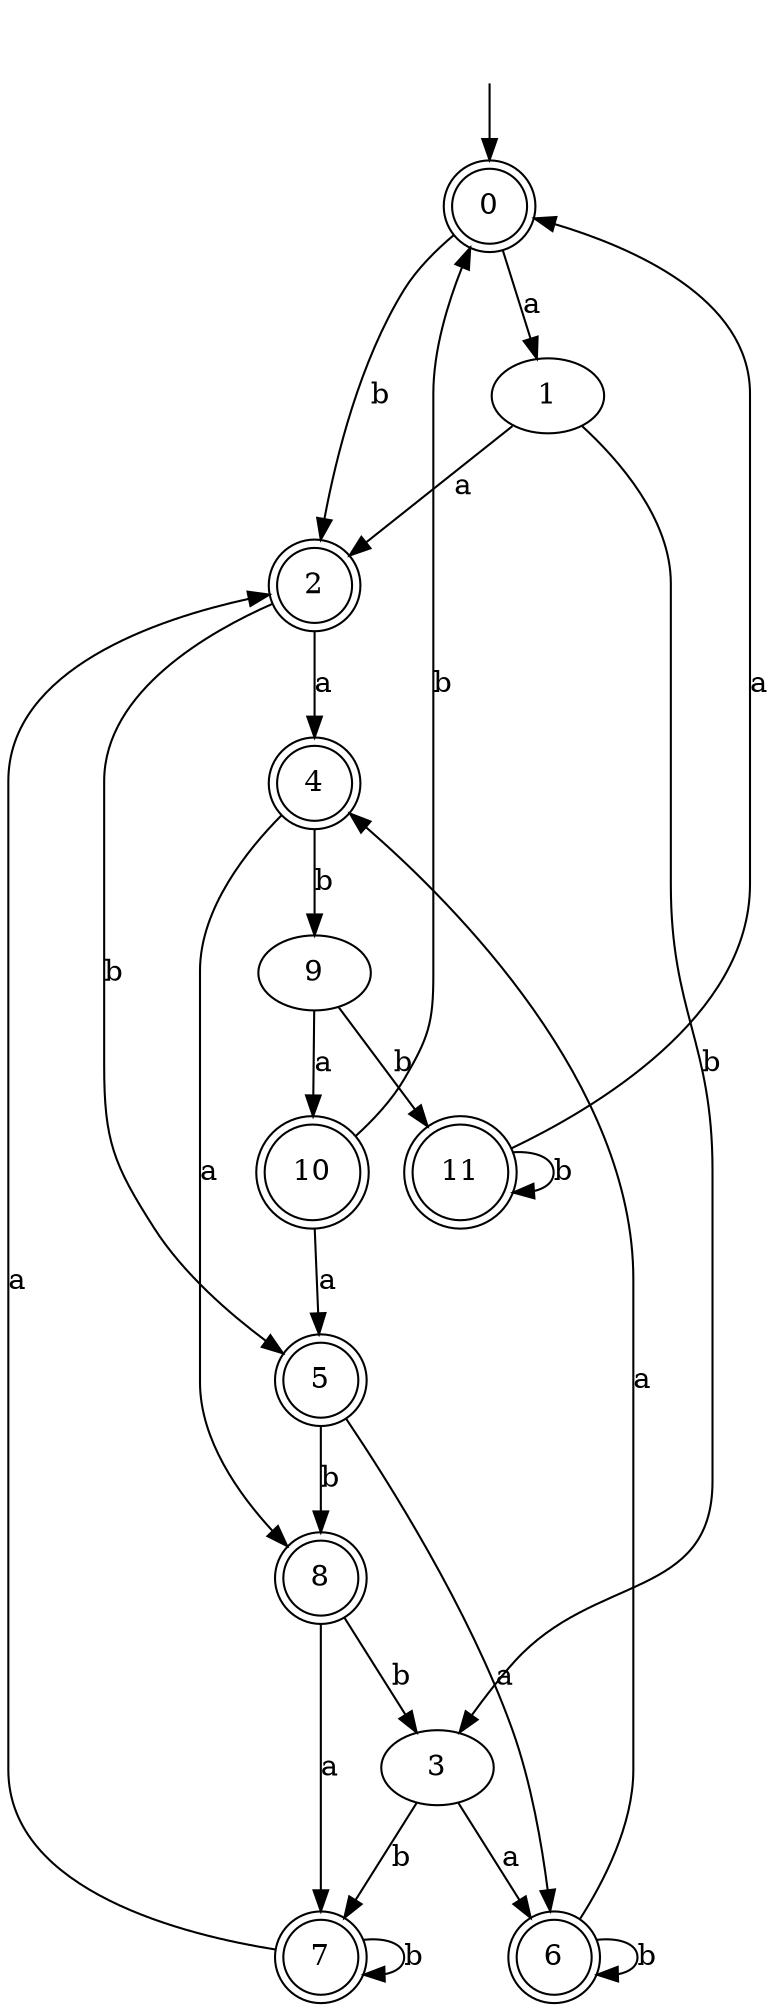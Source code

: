 digraph RandomDFA {
  __start0 [label="", shape=none];
  __start0 -> 0 [label=""];
  0 [shape=circle] [shape=doublecircle]
  0 -> 1 [label="a"]
  0 -> 2 [label="b"]
  1
  1 -> 2 [label="a"]
  1 -> 3 [label="b"]
  2 [shape=doublecircle]
  2 -> 4 [label="a"]
  2 -> 5 [label="b"]
  3
  3 -> 6 [label="a"]
  3 -> 7 [label="b"]
  4 [shape=doublecircle]
  4 -> 8 [label="a"]
  4 -> 9 [label="b"]
  5 [shape=doublecircle]
  5 -> 6 [label="a"]
  5 -> 8 [label="b"]
  6 [shape=doublecircle]
  6 -> 4 [label="a"]
  6 -> 6 [label="b"]
  7 [shape=doublecircle]
  7 -> 2 [label="a"]
  7 -> 7 [label="b"]
  8 [shape=doublecircle]
  8 -> 7 [label="a"]
  8 -> 3 [label="b"]
  9
  9 -> 10 [label="a"]
  9 -> 11 [label="b"]
  10 [shape=doublecircle]
  10 -> 5 [label="a"]
  10 -> 0 [label="b"]
  11 [shape=doublecircle]
  11 -> 0 [label="a"]
  11 -> 11 [label="b"]
}
